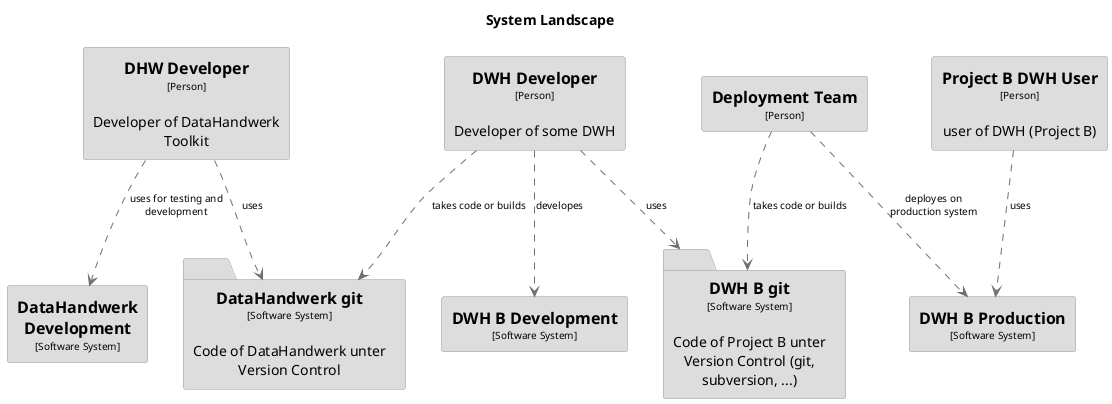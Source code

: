 @startuml(id=SystemLandscape)
title System Landscape

skinparam {
  shadowing false
  arrowFontSize 10
  defaultTextAlignment center
  wrapWidth 200
  maxMessageSize 100
}
hide stereotype
top to bottom direction
skinparam rectangle<<1>> {
  BackgroundColor #dddddd
  FontColor #000000
  BorderColor #9A9A9A
}
skinparam rectangle<<2>> {
  BackgroundColor #dddddd
  FontColor #000000
  BorderColor #9A9A9A
}
skinparam rectangle<<25>> {
  BackgroundColor #dddddd
  FontColor #000000
  BorderColor #9A9A9A
}
skinparam folder<<5>> {
  BackgroundColor #dddddd
  FontColor #000000
  BorderColor #9A9A9A
}
skinparam folder<<27>> {
  BackgroundColor #dddddd
  FontColor #000000
  BorderColor #9A9A9A
}
skinparam rectangle<<6>> {
  BackgroundColor #dddddd
  FontColor #000000
  BorderColor #9A9A9A
}
skinparam rectangle<<7>> {
  BackgroundColor #dddddd
  FontColor #000000
  BorderColor #9A9A9A
}
skinparam rectangle<<8>> {
  BackgroundColor #dddddd
  FontColor #000000
  BorderColor #9A9A9A
}
skinparam rectangle<<9>> {
  BackgroundColor #dddddd
  FontColor #000000
  BorderColor #9A9A9A
}
rectangle "==DHW Developer\n<size:10>[Person]</size>\n\nDeveloper of DataHandwerk Toolkit" <<1>> as 1
rectangle "==DWH Developer\n<size:10>[Person]</size>\n\nDeveloper of some DWH" <<6>> as 6
rectangle "==Deployment Team\n<size:10>[Person]</size>" <<7>> as 7
rectangle "==Project B DWH User\n<size:10>[Person]</size>\n\nuser of DWH (Project B)" <<8>> as 8
rectangle "==DWH B Development\n<size:10>[Software System]</size>" <<9>> as 9
rectangle "==DWH B Production\n<size:10>[Software System]</size>" <<25>> as 25
folder "==DWH B git\n<size:10>[Software System]</size>\n\nCode of Project B unter Version Control (git, subversion, ...)" <<27>> as 27
rectangle "==DataHandwerk Development\n<size:10>[Software System]</size>" <<2>> as 2
folder "==DataHandwerk git\n<size:10>[Software System]</size>\n\nCode of DataHandwerk unter Version Control" <<5>> as 5
1 .[#707070].> 2 : "uses for testing and development"
1 .[#707070].> 5 : "uses"
6 .[#707070].> 9 : "developes"
6 .[#707070].> 27 : "uses"
6 .[#707070].> 5 : "takes code or builds"
7 .[#707070].> 25 : "deployes on production system"
7 .[#707070].> 27 : "takes code or builds"
8 .[#707070].> 25 : "uses"
@enduml